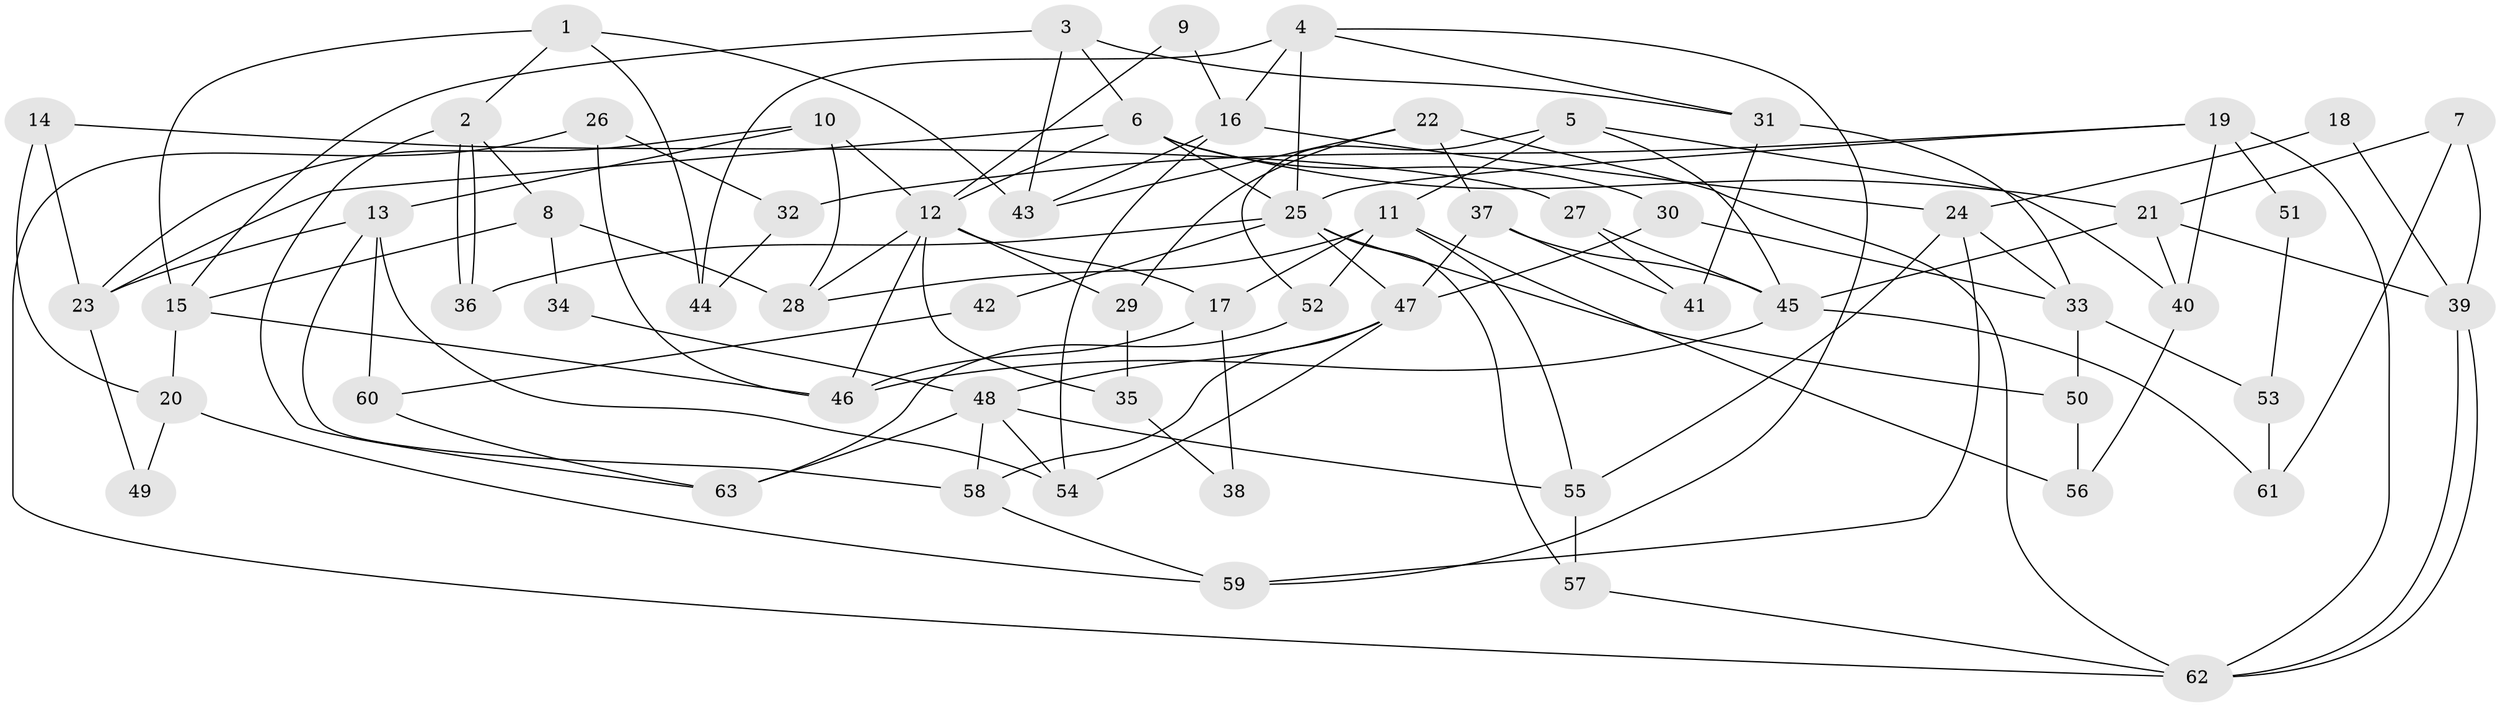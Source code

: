 // coarse degree distribution, {5: 0.1590909090909091, 2: 0.18181818181818182, 4: 0.25, 7: 0.045454545454545456, 3: 0.22727272727272727, 8: 0.045454545454545456, 9: 0.022727272727272728, 6: 0.06818181818181818}
// Generated by graph-tools (version 1.1) at 2025/54/03/04/25 21:54:10]
// undirected, 63 vertices, 126 edges
graph export_dot {
graph [start="1"]
  node [color=gray90,style=filled];
  1;
  2;
  3;
  4;
  5;
  6;
  7;
  8;
  9;
  10;
  11;
  12;
  13;
  14;
  15;
  16;
  17;
  18;
  19;
  20;
  21;
  22;
  23;
  24;
  25;
  26;
  27;
  28;
  29;
  30;
  31;
  32;
  33;
  34;
  35;
  36;
  37;
  38;
  39;
  40;
  41;
  42;
  43;
  44;
  45;
  46;
  47;
  48;
  49;
  50;
  51;
  52;
  53;
  54;
  55;
  56;
  57;
  58;
  59;
  60;
  61;
  62;
  63;
  1 -- 15;
  1 -- 43;
  1 -- 2;
  1 -- 44;
  2 -- 36;
  2 -- 36;
  2 -- 8;
  2 -- 63;
  3 -- 43;
  3 -- 31;
  3 -- 6;
  3 -- 15;
  4 -- 16;
  4 -- 59;
  4 -- 25;
  4 -- 31;
  4 -- 44;
  5 -- 45;
  5 -- 11;
  5 -- 40;
  5 -- 52;
  6 -- 25;
  6 -- 12;
  6 -- 21;
  6 -- 23;
  6 -- 30;
  7 -- 39;
  7 -- 21;
  7 -- 61;
  8 -- 15;
  8 -- 28;
  8 -- 34;
  9 -- 16;
  9 -- 12;
  10 -- 12;
  10 -- 23;
  10 -- 13;
  10 -- 28;
  11 -- 28;
  11 -- 52;
  11 -- 17;
  11 -- 55;
  11 -- 56;
  12 -- 28;
  12 -- 17;
  12 -- 29;
  12 -- 35;
  12 -- 46;
  13 -- 54;
  13 -- 23;
  13 -- 58;
  13 -- 60;
  14 -- 23;
  14 -- 20;
  14 -- 27;
  15 -- 46;
  15 -- 20;
  16 -- 24;
  16 -- 54;
  16 -- 43;
  17 -- 38;
  17 -- 46;
  18 -- 24;
  18 -- 39;
  19 -- 62;
  19 -- 25;
  19 -- 32;
  19 -- 40;
  19 -- 51;
  20 -- 59;
  20 -- 49;
  21 -- 40;
  21 -- 39;
  21 -- 45;
  22 -- 37;
  22 -- 62;
  22 -- 29;
  22 -- 43;
  23 -- 49;
  24 -- 55;
  24 -- 33;
  24 -- 59;
  25 -- 47;
  25 -- 36;
  25 -- 42;
  25 -- 50;
  25 -- 57;
  26 -- 32;
  26 -- 46;
  26 -- 62;
  27 -- 45;
  27 -- 41;
  29 -- 35;
  30 -- 33;
  30 -- 47;
  31 -- 41;
  31 -- 33;
  32 -- 44;
  33 -- 50;
  33 -- 53;
  34 -- 48;
  35 -- 38;
  37 -- 47;
  37 -- 45;
  37 -- 41;
  39 -- 62;
  39 -- 62;
  40 -- 56;
  42 -- 60;
  45 -- 46;
  45 -- 61;
  47 -- 48;
  47 -- 54;
  47 -- 58;
  48 -- 58;
  48 -- 55;
  48 -- 54;
  48 -- 63;
  50 -- 56;
  51 -- 53;
  52 -- 63;
  53 -- 61;
  55 -- 57;
  57 -- 62;
  58 -- 59;
  60 -- 63;
}
